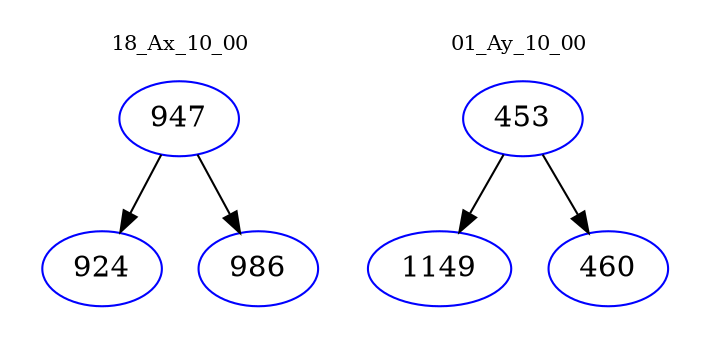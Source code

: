digraph{
subgraph cluster_0 {
color = white
label = "18_Ax_10_00";
fontsize=10;
T0_947 [label="947", color="blue"]
T0_947 -> T0_924 [color="black"]
T0_924 [label="924", color="blue"]
T0_947 -> T0_986 [color="black"]
T0_986 [label="986", color="blue"]
}
subgraph cluster_1 {
color = white
label = "01_Ay_10_00";
fontsize=10;
T1_453 [label="453", color="blue"]
T1_453 -> T1_1149 [color="black"]
T1_1149 [label="1149", color="blue"]
T1_453 -> T1_460 [color="black"]
T1_460 [label="460", color="blue"]
}
}
